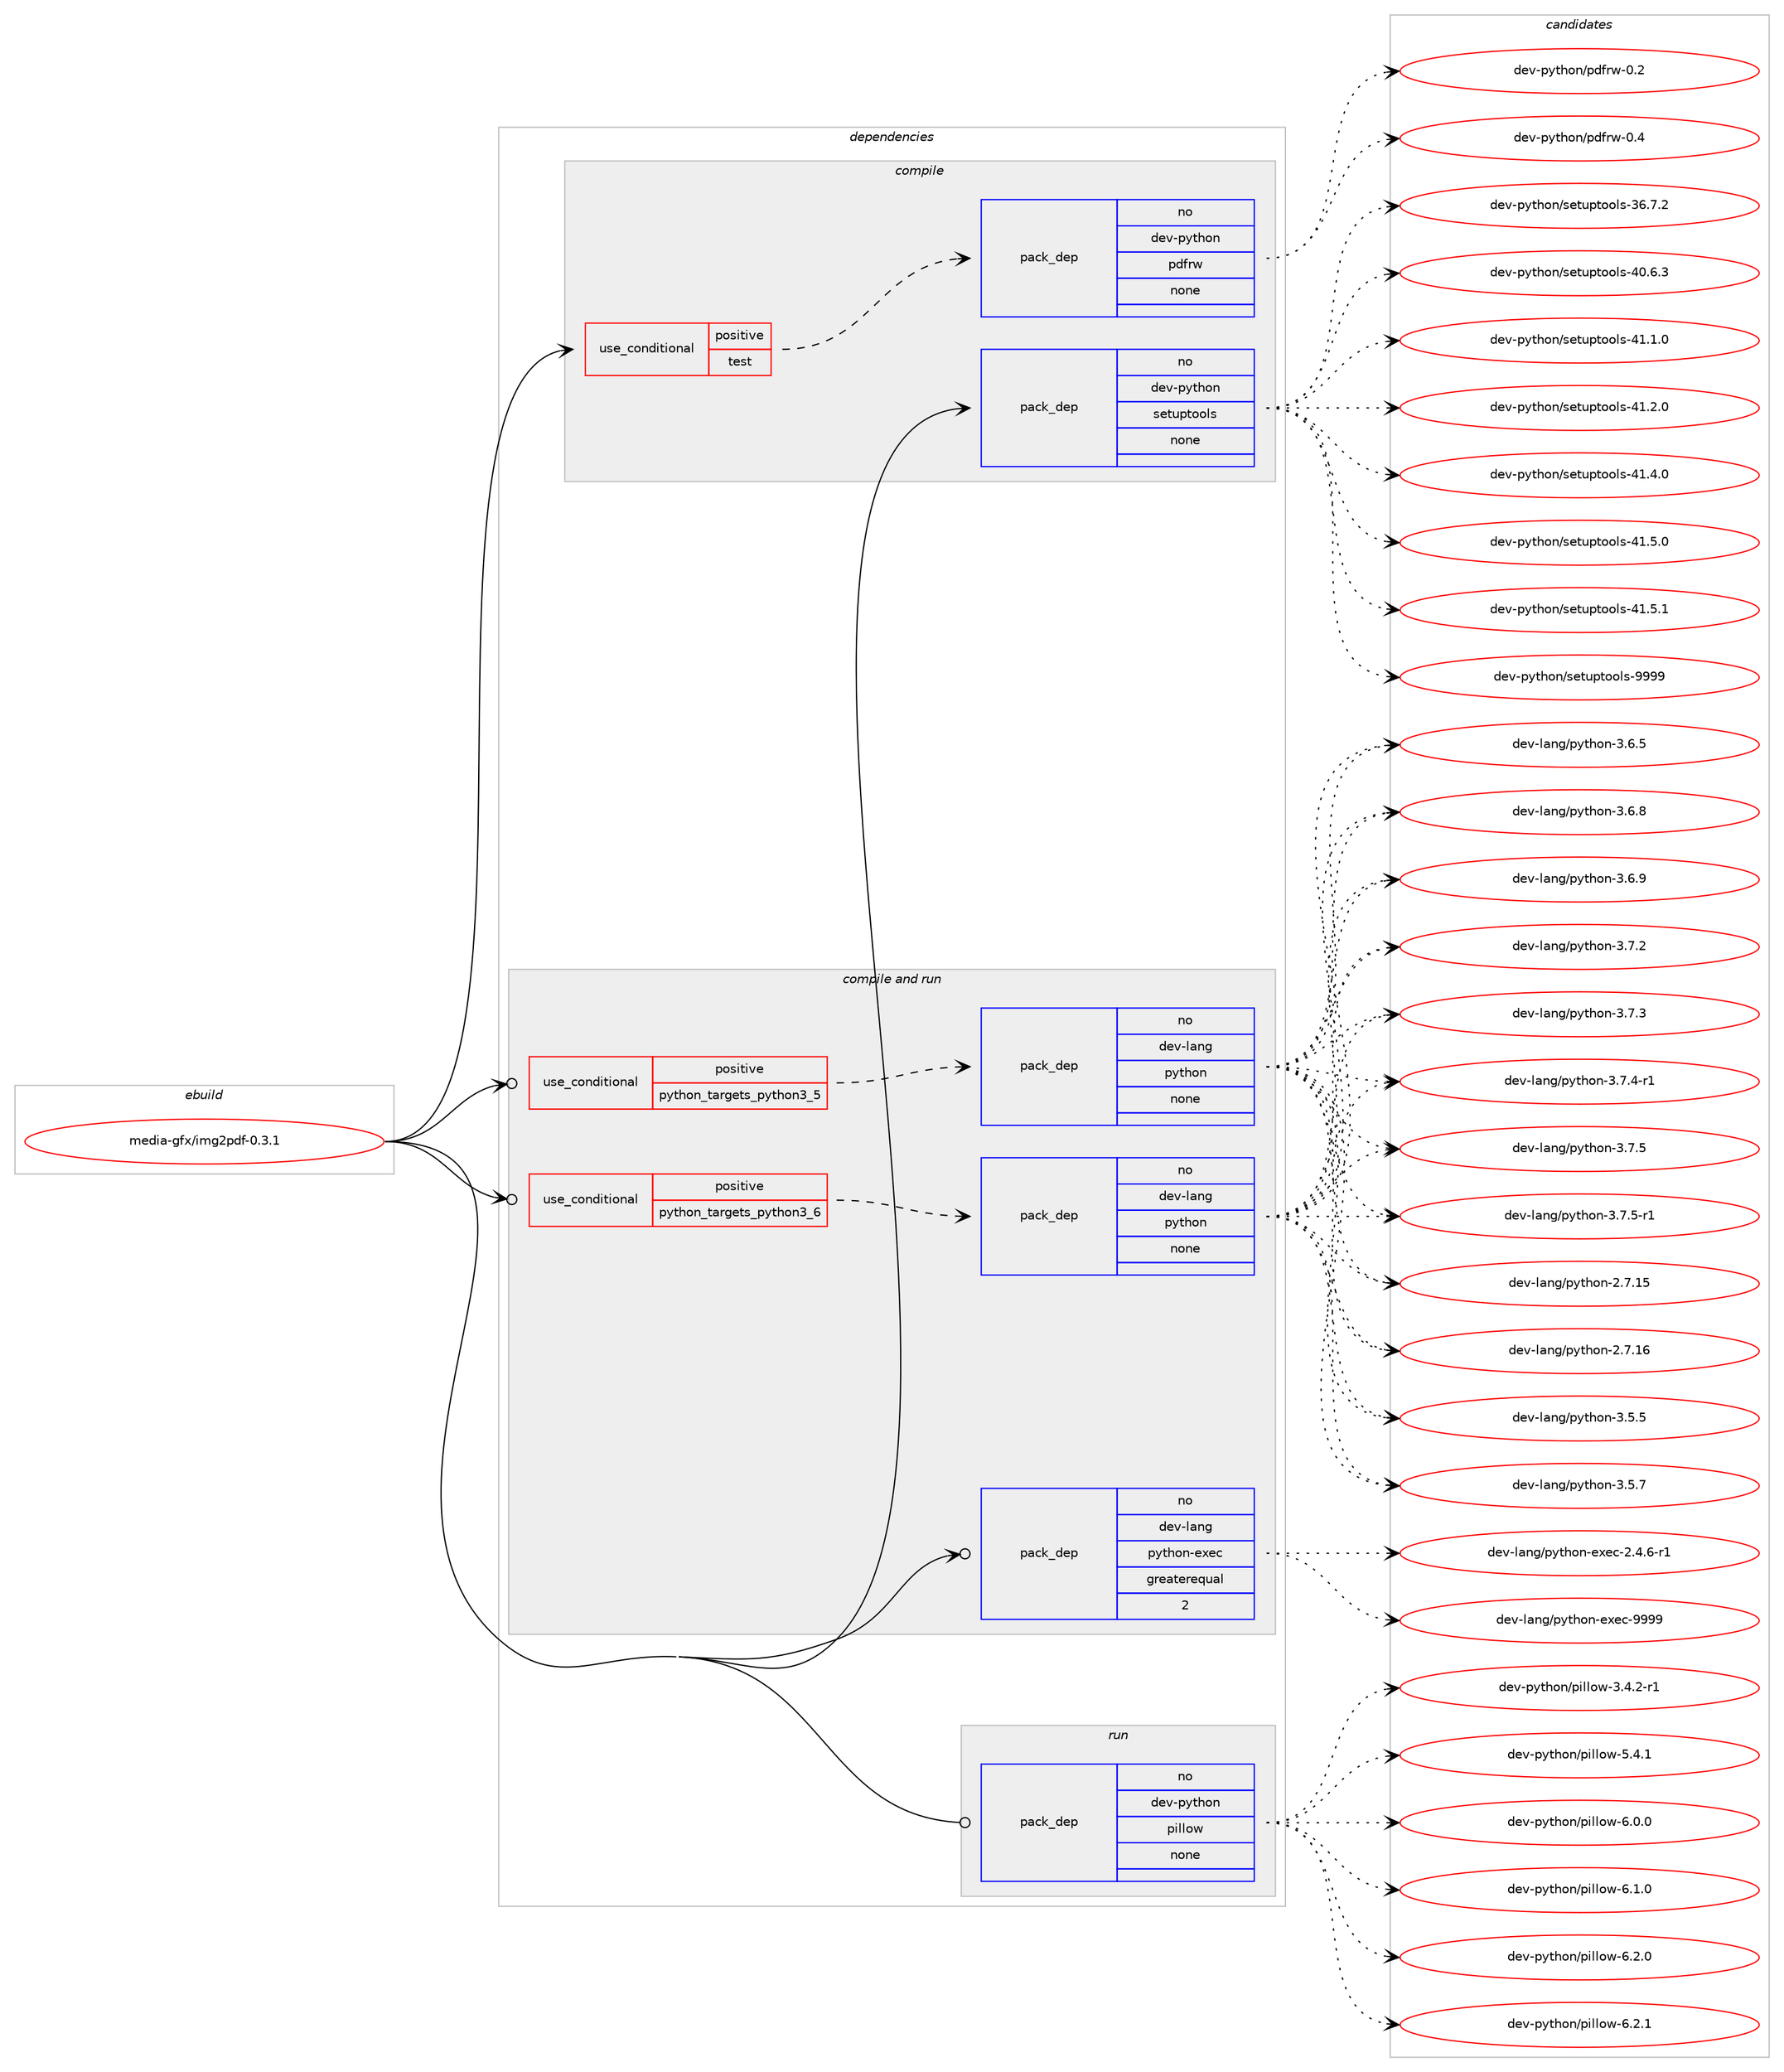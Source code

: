 digraph prolog {

# *************
# Graph options
# *************

newrank=true;
concentrate=true;
compound=true;
graph [rankdir=LR,fontname=Helvetica,fontsize=10,ranksep=1.5];#, ranksep=2.5, nodesep=0.2];
edge  [arrowhead=vee];
node  [fontname=Helvetica,fontsize=10];

# **********
# The ebuild
# **********

subgraph cluster_leftcol {
color=gray;
rank=same;
label=<<i>ebuild</i>>;
id [label="media-gfx/img2pdf-0.3.1", color=red, width=4, href="../media-gfx/img2pdf-0.3.1.svg"];
}

# ****************
# The dependencies
# ****************

subgraph cluster_midcol {
color=gray;
label=<<i>dependencies</i>>;
subgraph cluster_compile {
fillcolor="#eeeeee";
style=filled;
label=<<i>compile</i>>;
subgraph cond190257 {
dependency781590 [label=<<TABLE BORDER="0" CELLBORDER="1" CELLSPACING="0" CELLPADDING="4"><TR><TD ROWSPAN="3" CELLPADDING="10">use_conditional</TD></TR><TR><TD>positive</TD></TR><TR><TD>test</TD></TR></TABLE>>, shape=none, color=red];
subgraph pack577768 {
dependency781591 [label=<<TABLE BORDER="0" CELLBORDER="1" CELLSPACING="0" CELLPADDING="4" WIDTH="220"><TR><TD ROWSPAN="6" CELLPADDING="30">pack_dep</TD></TR><TR><TD WIDTH="110">no</TD></TR><TR><TD>dev-python</TD></TR><TR><TD>pdfrw</TD></TR><TR><TD>none</TD></TR><TR><TD></TD></TR></TABLE>>, shape=none, color=blue];
}
dependency781590:e -> dependency781591:w [weight=20,style="dashed",arrowhead="vee"];
}
id:e -> dependency781590:w [weight=20,style="solid",arrowhead="vee"];
subgraph pack577769 {
dependency781592 [label=<<TABLE BORDER="0" CELLBORDER="1" CELLSPACING="0" CELLPADDING="4" WIDTH="220"><TR><TD ROWSPAN="6" CELLPADDING="30">pack_dep</TD></TR><TR><TD WIDTH="110">no</TD></TR><TR><TD>dev-python</TD></TR><TR><TD>setuptools</TD></TR><TR><TD>none</TD></TR><TR><TD></TD></TR></TABLE>>, shape=none, color=blue];
}
id:e -> dependency781592:w [weight=20,style="solid",arrowhead="vee"];
}
subgraph cluster_compileandrun {
fillcolor="#eeeeee";
style=filled;
label=<<i>compile and run</i>>;
subgraph cond190258 {
dependency781593 [label=<<TABLE BORDER="0" CELLBORDER="1" CELLSPACING="0" CELLPADDING="4"><TR><TD ROWSPAN="3" CELLPADDING="10">use_conditional</TD></TR><TR><TD>positive</TD></TR><TR><TD>python_targets_python3_5</TD></TR></TABLE>>, shape=none, color=red];
subgraph pack577770 {
dependency781594 [label=<<TABLE BORDER="0" CELLBORDER="1" CELLSPACING="0" CELLPADDING="4" WIDTH="220"><TR><TD ROWSPAN="6" CELLPADDING="30">pack_dep</TD></TR><TR><TD WIDTH="110">no</TD></TR><TR><TD>dev-lang</TD></TR><TR><TD>python</TD></TR><TR><TD>none</TD></TR><TR><TD></TD></TR></TABLE>>, shape=none, color=blue];
}
dependency781593:e -> dependency781594:w [weight=20,style="dashed",arrowhead="vee"];
}
id:e -> dependency781593:w [weight=20,style="solid",arrowhead="odotvee"];
subgraph cond190259 {
dependency781595 [label=<<TABLE BORDER="0" CELLBORDER="1" CELLSPACING="0" CELLPADDING="4"><TR><TD ROWSPAN="3" CELLPADDING="10">use_conditional</TD></TR><TR><TD>positive</TD></TR><TR><TD>python_targets_python3_6</TD></TR></TABLE>>, shape=none, color=red];
subgraph pack577771 {
dependency781596 [label=<<TABLE BORDER="0" CELLBORDER="1" CELLSPACING="0" CELLPADDING="4" WIDTH="220"><TR><TD ROWSPAN="6" CELLPADDING="30">pack_dep</TD></TR><TR><TD WIDTH="110">no</TD></TR><TR><TD>dev-lang</TD></TR><TR><TD>python</TD></TR><TR><TD>none</TD></TR><TR><TD></TD></TR></TABLE>>, shape=none, color=blue];
}
dependency781595:e -> dependency781596:w [weight=20,style="dashed",arrowhead="vee"];
}
id:e -> dependency781595:w [weight=20,style="solid",arrowhead="odotvee"];
subgraph pack577772 {
dependency781597 [label=<<TABLE BORDER="0" CELLBORDER="1" CELLSPACING="0" CELLPADDING="4" WIDTH="220"><TR><TD ROWSPAN="6" CELLPADDING="30">pack_dep</TD></TR><TR><TD WIDTH="110">no</TD></TR><TR><TD>dev-lang</TD></TR><TR><TD>python-exec</TD></TR><TR><TD>greaterequal</TD></TR><TR><TD>2</TD></TR></TABLE>>, shape=none, color=blue];
}
id:e -> dependency781597:w [weight=20,style="solid",arrowhead="odotvee"];
}
subgraph cluster_run {
fillcolor="#eeeeee";
style=filled;
label=<<i>run</i>>;
subgraph pack577773 {
dependency781598 [label=<<TABLE BORDER="0" CELLBORDER="1" CELLSPACING="0" CELLPADDING="4" WIDTH="220"><TR><TD ROWSPAN="6" CELLPADDING="30">pack_dep</TD></TR><TR><TD WIDTH="110">no</TD></TR><TR><TD>dev-python</TD></TR><TR><TD>pillow</TD></TR><TR><TD>none</TD></TR><TR><TD></TD></TR></TABLE>>, shape=none, color=blue];
}
id:e -> dependency781598:w [weight=20,style="solid",arrowhead="odot"];
}
}

# **************
# The candidates
# **************

subgraph cluster_choices {
rank=same;
color=gray;
label=<<i>candidates</i>>;

subgraph choice577768 {
color=black;
nodesep=1;
choice100101118451121211161041111104711210010211411945484650 [label="dev-python/pdfrw-0.2", color=red, width=4,href="../dev-python/pdfrw-0.2.svg"];
choice100101118451121211161041111104711210010211411945484652 [label="dev-python/pdfrw-0.4", color=red, width=4,href="../dev-python/pdfrw-0.4.svg"];
dependency781591:e -> choice100101118451121211161041111104711210010211411945484650:w [style=dotted,weight="100"];
dependency781591:e -> choice100101118451121211161041111104711210010211411945484652:w [style=dotted,weight="100"];
}
subgraph choice577769 {
color=black;
nodesep=1;
choice100101118451121211161041111104711510111611711211611111110811545515446554650 [label="dev-python/setuptools-36.7.2", color=red, width=4,href="../dev-python/setuptools-36.7.2.svg"];
choice100101118451121211161041111104711510111611711211611111110811545524846544651 [label="dev-python/setuptools-40.6.3", color=red, width=4,href="../dev-python/setuptools-40.6.3.svg"];
choice100101118451121211161041111104711510111611711211611111110811545524946494648 [label="dev-python/setuptools-41.1.0", color=red, width=4,href="../dev-python/setuptools-41.1.0.svg"];
choice100101118451121211161041111104711510111611711211611111110811545524946504648 [label="dev-python/setuptools-41.2.0", color=red, width=4,href="../dev-python/setuptools-41.2.0.svg"];
choice100101118451121211161041111104711510111611711211611111110811545524946524648 [label="dev-python/setuptools-41.4.0", color=red, width=4,href="../dev-python/setuptools-41.4.0.svg"];
choice100101118451121211161041111104711510111611711211611111110811545524946534648 [label="dev-python/setuptools-41.5.0", color=red, width=4,href="../dev-python/setuptools-41.5.0.svg"];
choice100101118451121211161041111104711510111611711211611111110811545524946534649 [label="dev-python/setuptools-41.5.1", color=red, width=4,href="../dev-python/setuptools-41.5.1.svg"];
choice10010111845112121116104111110471151011161171121161111111081154557575757 [label="dev-python/setuptools-9999", color=red, width=4,href="../dev-python/setuptools-9999.svg"];
dependency781592:e -> choice100101118451121211161041111104711510111611711211611111110811545515446554650:w [style=dotted,weight="100"];
dependency781592:e -> choice100101118451121211161041111104711510111611711211611111110811545524846544651:w [style=dotted,weight="100"];
dependency781592:e -> choice100101118451121211161041111104711510111611711211611111110811545524946494648:w [style=dotted,weight="100"];
dependency781592:e -> choice100101118451121211161041111104711510111611711211611111110811545524946504648:w [style=dotted,weight="100"];
dependency781592:e -> choice100101118451121211161041111104711510111611711211611111110811545524946524648:w [style=dotted,weight="100"];
dependency781592:e -> choice100101118451121211161041111104711510111611711211611111110811545524946534648:w [style=dotted,weight="100"];
dependency781592:e -> choice100101118451121211161041111104711510111611711211611111110811545524946534649:w [style=dotted,weight="100"];
dependency781592:e -> choice10010111845112121116104111110471151011161171121161111111081154557575757:w [style=dotted,weight="100"];
}
subgraph choice577770 {
color=black;
nodesep=1;
choice10010111845108971101034711212111610411111045504655464953 [label="dev-lang/python-2.7.15", color=red, width=4,href="../dev-lang/python-2.7.15.svg"];
choice10010111845108971101034711212111610411111045504655464954 [label="dev-lang/python-2.7.16", color=red, width=4,href="../dev-lang/python-2.7.16.svg"];
choice100101118451089711010347112121116104111110455146534653 [label="dev-lang/python-3.5.5", color=red, width=4,href="../dev-lang/python-3.5.5.svg"];
choice100101118451089711010347112121116104111110455146534655 [label="dev-lang/python-3.5.7", color=red, width=4,href="../dev-lang/python-3.5.7.svg"];
choice100101118451089711010347112121116104111110455146544653 [label="dev-lang/python-3.6.5", color=red, width=4,href="../dev-lang/python-3.6.5.svg"];
choice100101118451089711010347112121116104111110455146544656 [label="dev-lang/python-3.6.8", color=red, width=4,href="../dev-lang/python-3.6.8.svg"];
choice100101118451089711010347112121116104111110455146544657 [label="dev-lang/python-3.6.9", color=red, width=4,href="../dev-lang/python-3.6.9.svg"];
choice100101118451089711010347112121116104111110455146554650 [label="dev-lang/python-3.7.2", color=red, width=4,href="../dev-lang/python-3.7.2.svg"];
choice100101118451089711010347112121116104111110455146554651 [label="dev-lang/python-3.7.3", color=red, width=4,href="../dev-lang/python-3.7.3.svg"];
choice1001011184510897110103471121211161041111104551465546524511449 [label="dev-lang/python-3.7.4-r1", color=red, width=4,href="../dev-lang/python-3.7.4-r1.svg"];
choice100101118451089711010347112121116104111110455146554653 [label="dev-lang/python-3.7.5", color=red, width=4,href="../dev-lang/python-3.7.5.svg"];
choice1001011184510897110103471121211161041111104551465546534511449 [label="dev-lang/python-3.7.5-r1", color=red, width=4,href="../dev-lang/python-3.7.5-r1.svg"];
dependency781594:e -> choice10010111845108971101034711212111610411111045504655464953:w [style=dotted,weight="100"];
dependency781594:e -> choice10010111845108971101034711212111610411111045504655464954:w [style=dotted,weight="100"];
dependency781594:e -> choice100101118451089711010347112121116104111110455146534653:w [style=dotted,weight="100"];
dependency781594:e -> choice100101118451089711010347112121116104111110455146534655:w [style=dotted,weight="100"];
dependency781594:e -> choice100101118451089711010347112121116104111110455146544653:w [style=dotted,weight="100"];
dependency781594:e -> choice100101118451089711010347112121116104111110455146544656:w [style=dotted,weight="100"];
dependency781594:e -> choice100101118451089711010347112121116104111110455146544657:w [style=dotted,weight="100"];
dependency781594:e -> choice100101118451089711010347112121116104111110455146554650:w [style=dotted,weight="100"];
dependency781594:e -> choice100101118451089711010347112121116104111110455146554651:w [style=dotted,weight="100"];
dependency781594:e -> choice1001011184510897110103471121211161041111104551465546524511449:w [style=dotted,weight="100"];
dependency781594:e -> choice100101118451089711010347112121116104111110455146554653:w [style=dotted,weight="100"];
dependency781594:e -> choice1001011184510897110103471121211161041111104551465546534511449:w [style=dotted,weight="100"];
}
subgraph choice577771 {
color=black;
nodesep=1;
choice10010111845108971101034711212111610411111045504655464953 [label="dev-lang/python-2.7.15", color=red, width=4,href="../dev-lang/python-2.7.15.svg"];
choice10010111845108971101034711212111610411111045504655464954 [label="dev-lang/python-2.7.16", color=red, width=4,href="../dev-lang/python-2.7.16.svg"];
choice100101118451089711010347112121116104111110455146534653 [label="dev-lang/python-3.5.5", color=red, width=4,href="../dev-lang/python-3.5.5.svg"];
choice100101118451089711010347112121116104111110455146534655 [label="dev-lang/python-3.5.7", color=red, width=4,href="../dev-lang/python-3.5.7.svg"];
choice100101118451089711010347112121116104111110455146544653 [label="dev-lang/python-3.6.5", color=red, width=4,href="../dev-lang/python-3.6.5.svg"];
choice100101118451089711010347112121116104111110455146544656 [label="dev-lang/python-3.6.8", color=red, width=4,href="../dev-lang/python-3.6.8.svg"];
choice100101118451089711010347112121116104111110455146544657 [label="dev-lang/python-3.6.9", color=red, width=4,href="../dev-lang/python-3.6.9.svg"];
choice100101118451089711010347112121116104111110455146554650 [label="dev-lang/python-3.7.2", color=red, width=4,href="../dev-lang/python-3.7.2.svg"];
choice100101118451089711010347112121116104111110455146554651 [label="dev-lang/python-3.7.3", color=red, width=4,href="../dev-lang/python-3.7.3.svg"];
choice1001011184510897110103471121211161041111104551465546524511449 [label="dev-lang/python-3.7.4-r1", color=red, width=4,href="../dev-lang/python-3.7.4-r1.svg"];
choice100101118451089711010347112121116104111110455146554653 [label="dev-lang/python-3.7.5", color=red, width=4,href="../dev-lang/python-3.7.5.svg"];
choice1001011184510897110103471121211161041111104551465546534511449 [label="dev-lang/python-3.7.5-r1", color=red, width=4,href="../dev-lang/python-3.7.5-r1.svg"];
dependency781596:e -> choice10010111845108971101034711212111610411111045504655464953:w [style=dotted,weight="100"];
dependency781596:e -> choice10010111845108971101034711212111610411111045504655464954:w [style=dotted,weight="100"];
dependency781596:e -> choice100101118451089711010347112121116104111110455146534653:w [style=dotted,weight="100"];
dependency781596:e -> choice100101118451089711010347112121116104111110455146534655:w [style=dotted,weight="100"];
dependency781596:e -> choice100101118451089711010347112121116104111110455146544653:w [style=dotted,weight="100"];
dependency781596:e -> choice100101118451089711010347112121116104111110455146544656:w [style=dotted,weight="100"];
dependency781596:e -> choice100101118451089711010347112121116104111110455146544657:w [style=dotted,weight="100"];
dependency781596:e -> choice100101118451089711010347112121116104111110455146554650:w [style=dotted,weight="100"];
dependency781596:e -> choice100101118451089711010347112121116104111110455146554651:w [style=dotted,weight="100"];
dependency781596:e -> choice1001011184510897110103471121211161041111104551465546524511449:w [style=dotted,weight="100"];
dependency781596:e -> choice100101118451089711010347112121116104111110455146554653:w [style=dotted,weight="100"];
dependency781596:e -> choice1001011184510897110103471121211161041111104551465546534511449:w [style=dotted,weight="100"];
}
subgraph choice577772 {
color=black;
nodesep=1;
choice10010111845108971101034711212111610411111045101120101994550465246544511449 [label="dev-lang/python-exec-2.4.6-r1", color=red, width=4,href="../dev-lang/python-exec-2.4.6-r1.svg"];
choice10010111845108971101034711212111610411111045101120101994557575757 [label="dev-lang/python-exec-9999", color=red, width=4,href="../dev-lang/python-exec-9999.svg"];
dependency781597:e -> choice10010111845108971101034711212111610411111045101120101994550465246544511449:w [style=dotted,weight="100"];
dependency781597:e -> choice10010111845108971101034711212111610411111045101120101994557575757:w [style=dotted,weight="100"];
}
subgraph choice577773 {
color=black;
nodesep=1;
choice10010111845112121116104111110471121051081081111194551465246504511449 [label="dev-python/pillow-3.4.2-r1", color=red, width=4,href="../dev-python/pillow-3.4.2-r1.svg"];
choice1001011184511212111610411111047112105108108111119455346524649 [label="dev-python/pillow-5.4.1", color=red, width=4,href="../dev-python/pillow-5.4.1.svg"];
choice1001011184511212111610411111047112105108108111119455446484648 [label="dev-python/pillow-6.0.0", color=red, width=4,href="../dev-python/pillow-6.0.0.svg"];
choice1001011184511212111610411111047112105108108111119455446494648 [label="dev-python/pillow-6.1.0", color=red, width=4,href="../dev-python/pillow-6.1.0.svg"];
choice1001011184511212111610411111047112105108108111119455446504648 [label="dev-python/pillow-6.2.0", color=red, width=4,href="../dev-python/pillow-6.2.0.svg"];
choice1001011184511212111610411111047112105108108111119455446504649 [label="dev-python/pillow-6.2.1", color=red, width=4,href="../dev-python/pillow-6.2.1.svg"];
dependency781598:e -> choice10010111845112121116104111110471121051081081111194551465246504511449:w [style=dotted,weight="100"];
dependency781598:e -> choice1001011184511212111610411111047112105108108111119455346524649:w [style=dotted,weight="100"];
dependency781598:e -> choice1001011184511212111610411111047112105108108111119455446484648:w [style=dotted,weight="100"];
dependency781598:e -> choice1001011184511212111610411111047112105108108111119455446494648:w [style=dotted,weight="100"];
dependency781598:e -> choice1001011184511212111610411111047112105108108111119455446504648:w [style=dotted,weight="100"];
dependency781598:e -> choice1001011184511212111610411111047112105108108111119455446504649:w [style=dotted,weight="100"];
}
}

}
